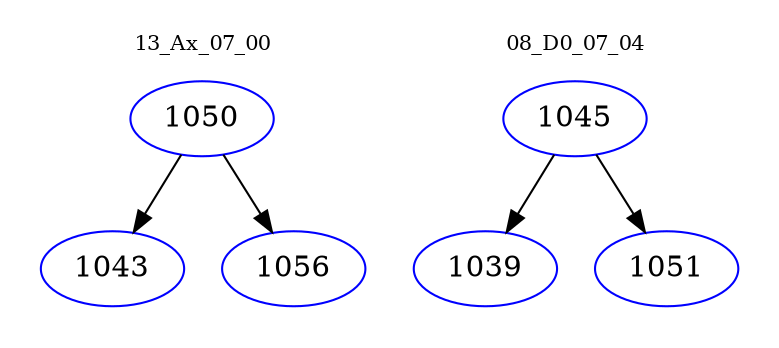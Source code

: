 digraph{
subgraph cluster_0 {
color = white
label = "13_Ax_07_00";
fontsize=10;
T0_1050 [label="1050", color="blue"]
T0_1050 -> T0_1043 [color="black"]
T0_1043 [label="1043", color="blue"]
T0_1050 -> T0_1056 [color="black"]
T0_1056 [label="1056", color="blue"]
}
subgraph cluster_1 {
color = white
label = "08_D0_07_04";
fontsize=10;
T1_1045 [label="1045", color="blue"]
T1_1045 -> T1_1039 [color="black"]
T1_1039 [label="1039", color="blue"]
T1_1045 -> T1_1051 [color="black"]
T1_1051 [label="1051", color="blue"]
}
}

